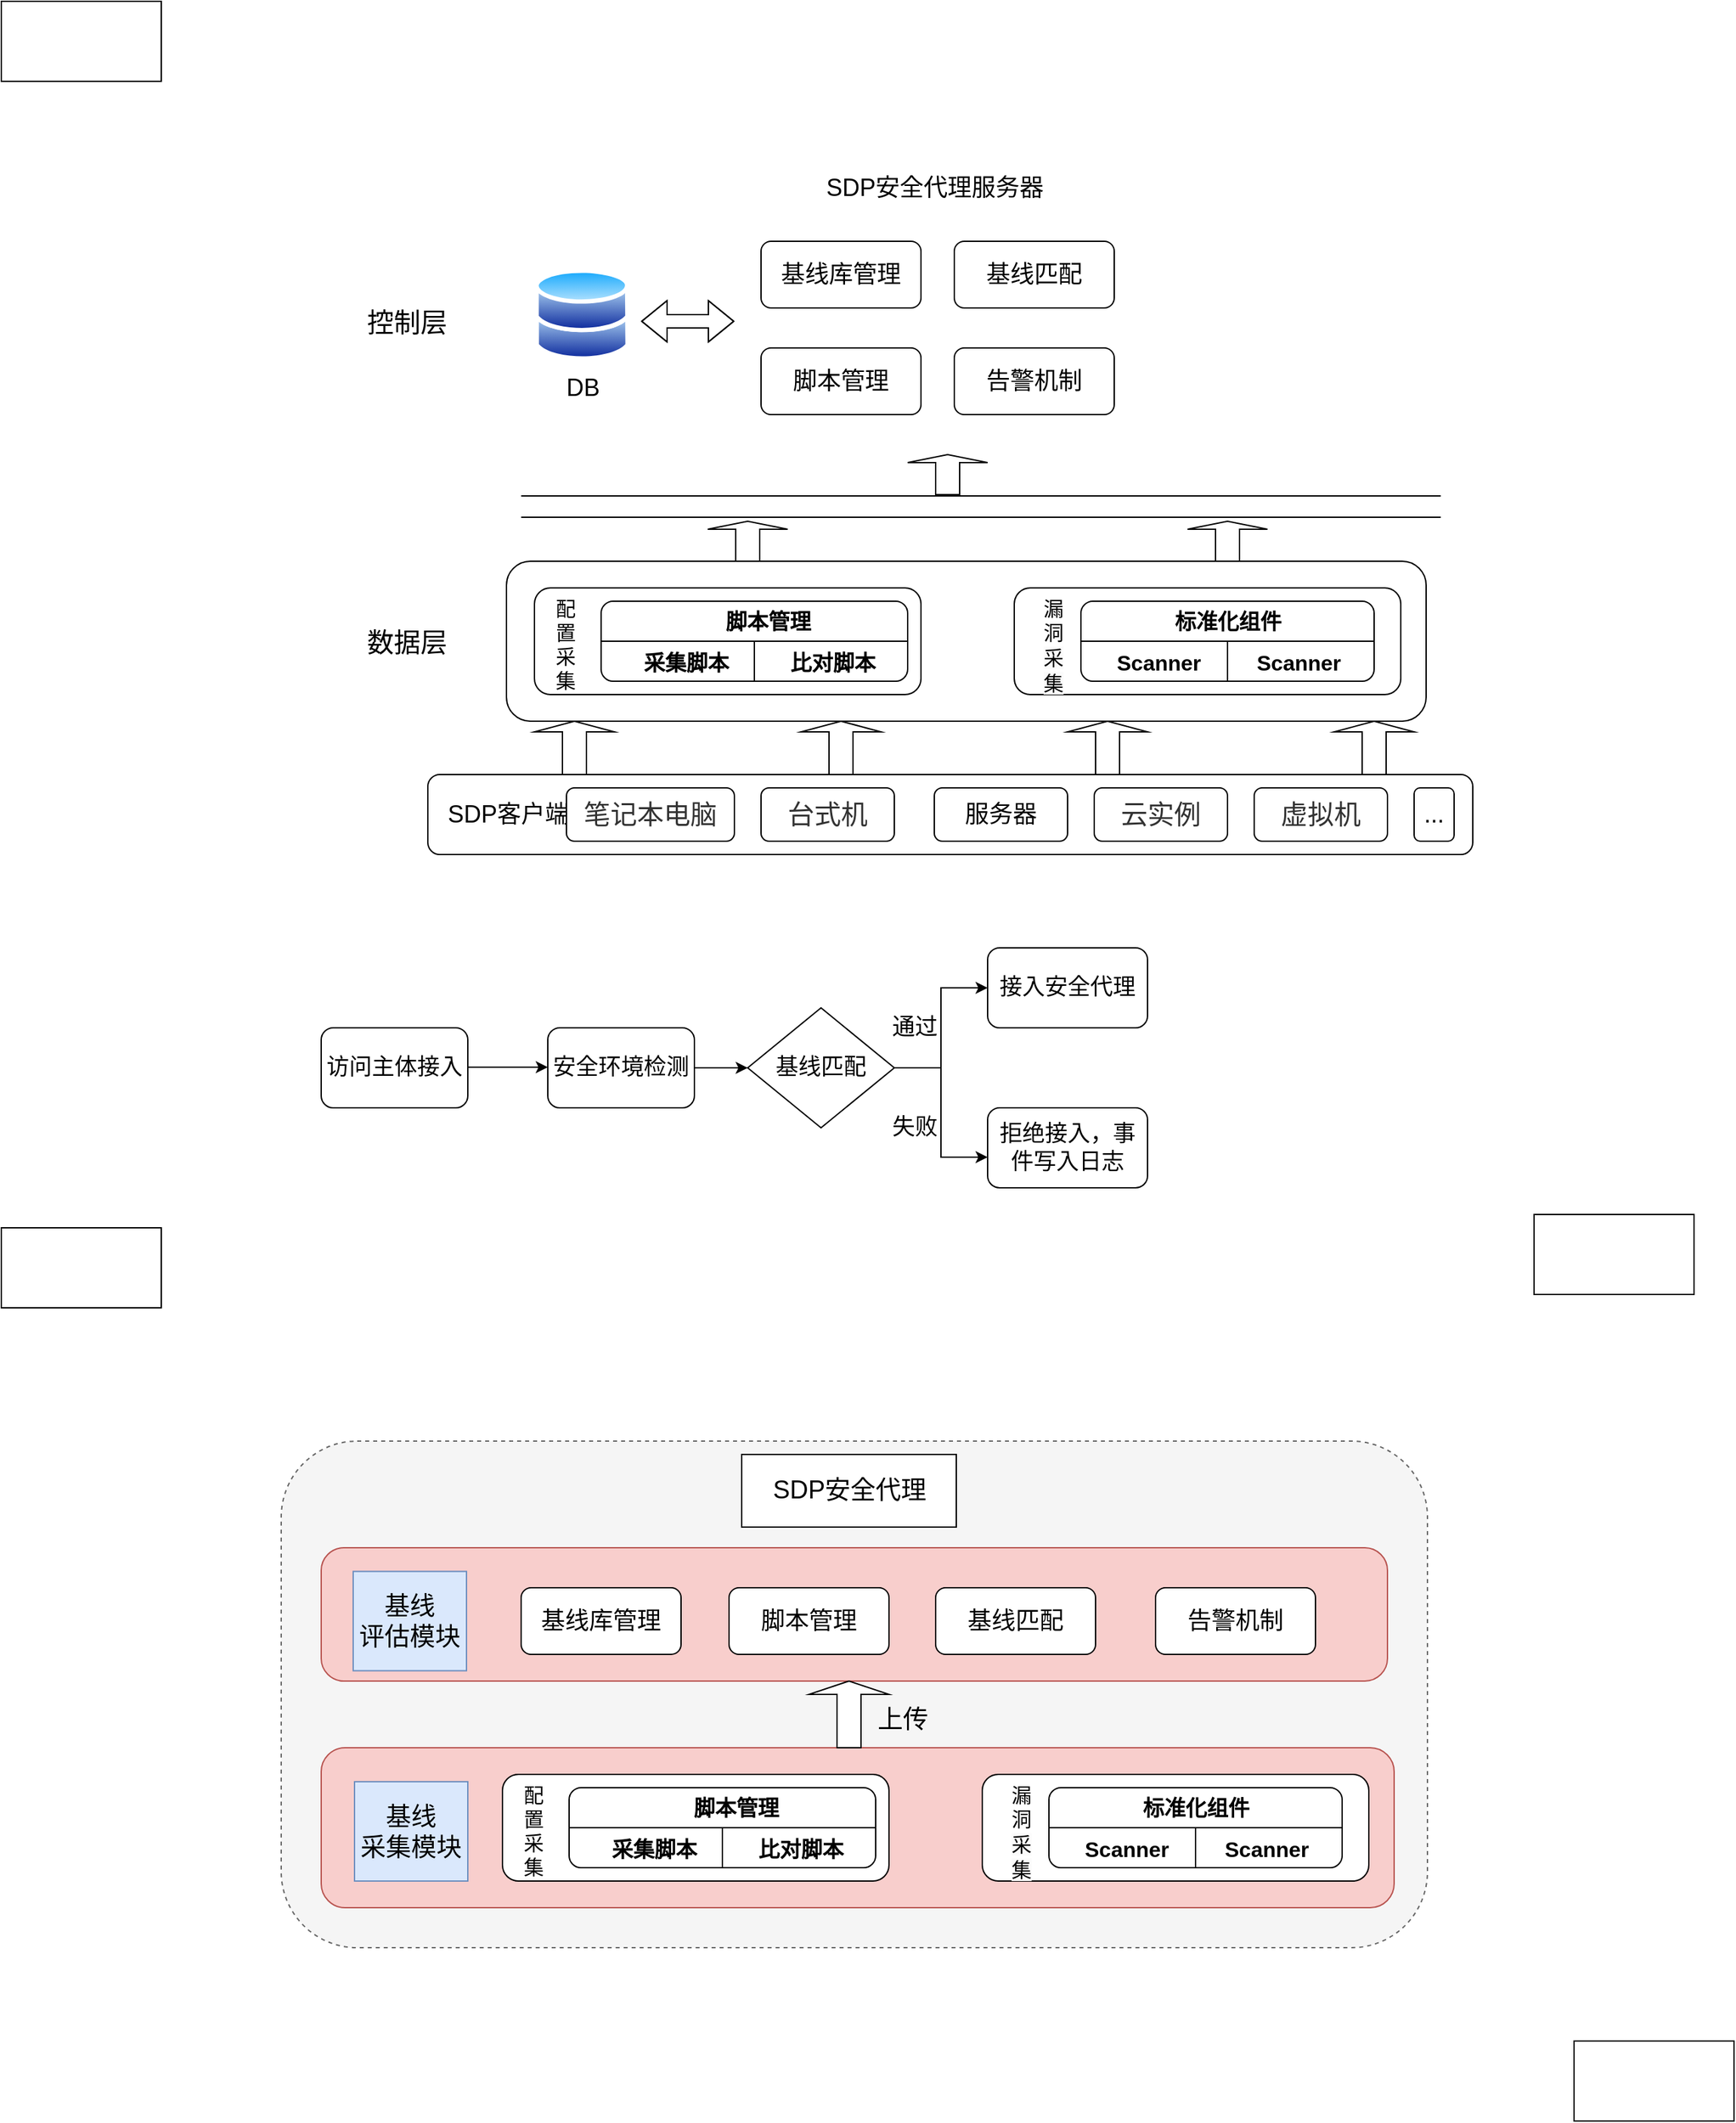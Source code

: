 <mxfile version="21.0.6" type="github">
  <diagram id="prtHgNgQTEPvFCAcTncT" name="Page-1">
    <mxGraphModel dx="2261" dy="1925" grid="1" gridSize="10" guides="1" tooltips="1" connect="1" arrows="1" fold="1" page="1" pageScale="1" pageWidth="827" pageHeight="1169" math="0" shadow="0">
      <root>
        <mxCell id="0" />
        <mxCell id="1" parent="0" />
        <mxCell id="3CwpjtWneb0Z3o3eGVo3-1" value="" style="rounded=1;whiteSpace=wrap;html=1;dashed=1;fillColor=#f5f5f5;fontColor=#333333;strokeColor=#666666;" vertex="1" parent="1">
          <mxGeometry x="-100" y="980" width="860" height="380" as="geometry" />
        </mxCell>
        <mxCell id="ku3lEbieTSQeBnIbeFAv-19" value="" style="rounded=1;whiteSpace=wrap;html=1;fontSize=20;fillColor=#f8cecc;strokeColor=#b85450;" parent="1" vertex="1">
          <mxGeometry x="-70" y="1210" width="805" height="120" as="geometry" />
        </mxCell>
        <mxCell id="IRRv_QjYVV9mL1Gj15er-1" value="" style="rounded=1;whiteSpace=wrap;html=1;" parent="1" vertex="1">
          <mxGeometry x="10" y="480" width="784" height="60" as="geometry" />
        </mxCell>
        <mxCell id="IRRv_QjYVV9mL1Gj15er-2" value="&lt;span style=&quot;font-size: 18px;&quot;&gt;SDP客户端&lt;/span&gt;" style="text;html=1;align=center;verticalAlign=middle;resizable=0;points=[];autosize=1;strokeColor=none;fillColor=none;" parent="1" vertex="1">
          <mxGeometry x="15" y="490" width="110" height="40" as="geometry" />
        </mxCell>
        <mxCell id="IRRv_QjYVV9mL1Gj15er-3" value="服务器" style="rounded=1;whiteSpace=wrap;html=1;fontSize=18;" parent="1" vertex="1">
          <mxGeometry x="390" y="490" width="100" height="40" as="geometry" />
        </mxCell>
        <mxCell id="IRRv_QjYVV9mL1Gj15er-4" value="&lt;span style=&quot;color: rgb(51, 51, 51); font-family: Arial, sans-serif; text-align: justify; background-color: rgb(255, 255, 255);&quot;&gt;&lt;font style=&quot;font-size: 20px;&quot;&gt;台式机&lt;/font&gt;&lt;/span&gt;" style="rounded=1;whiteSpace=wrap;html=1;fontSize=18;" parent="1" vertex="1">
          <mxGeometry x="260" y="490" width="100" height="40" as="geometry" />
        </mxCell>
        <mxCell id="IRRv_QjYVV9mL1Gj15er-5" value="&lt;span style=&quot;color: rgb(51, 51, 51); font-family: Arial, sans-serif; text-align: justify; background-color: rgb(255, 255, 255);&quot;&gt;&lt;font style=&quot;font-size: 20px;&quot;&gt;笔记本电脑&lt;/font&gt;&lt;/span&gt;" style="rounded=1;whiteSpace=wrap;html=1;fontSize=18;" parent="1" vertex="1">
          <mxGeometry x="114" y="490" width="126" height="40" as="geometry" />
        </mxCell>
        <mxCell id="IRRv_QjYVV9mL1Gj15er-6" value="&lt;span style=&quot;color: rgb(51, 51, 51); font-family: Arial, sans-serif; text-align: justify; background-color: rgb(255, 255, 255);&quot;&gt;&lt;font style=&quot;font-size: 20px;&quot;&gt;云实例&lt;/font&gt;&lt;/span&gt;" style="rounded=1;whiteSpace=wrap;html=1;fontSize=18;" parent="1" vertex="1">
          <mxGeometry x="510" y="490" width="100" height="40" as="geometry" />
        </mxCell>
        <mxCell id="IRRv_QjYVV9mL1Gj15er-8" value="&lt;span style=&quot;color: rgb(51, 51, 51); font-family: Arial, sans-serif; text-align: justify; background-color: rgb(255, 255, 255);&quot;&gt;&lt;font style=&quot;font-size: 20px;&quot;&gt;虚拟机&lt;/font&gt;&lt;/span&gt;" style="rounded=1;whiteSpace=wrap;html=1;fontSize=18;" parent="1" vertex="1">
          <mxGeometry x="630" y="490" width="100" height="40" as="geometry" />
        </mxCell>
        <mxCell id="IRRv_QjYVV9mL1Gj15er-10" value="..." style="rounded=1;whiteSpace=wrap;html=1;fontSize=18;" parent="1" vertex="1">
          <mxGeometry x="750" y="490" width="30" height="40" as="geometry" />
        </mxCell>
        <mxCell id="IRRv_QjYVV9mL1Gj15er-11" value="" style="shape=singleArrow;direction=north;whiteSpace=wrap;html=1;fontSize=20;" parent="1" vertex="1">
          <mxGeometry x="90" y="440" width="60" height="40" as="geometry" />
        </mxCell>
        <mxCell id="IRRv_QjYVV9mL1Gj15er-13" value="" style="shape=singleArrow;direction=north;whiteSpace=wrap;html=1;fontSize=20;" parent="1" vertex="1">
          <mxGeometry x="290" y="440" width="60" height="40" as="geometry" />
        </mxCell>
        <mxCell id="IRRv_QjYVV9mL1Gj15er-14" value="" style="shape=singleArrow;direction=north;whiteSpace=wrap;html=1;fontSize=20;" parent="1" vertex="1">
          <mxGeometry x="490" y="440" width="60" height="40" as="geometry" />
        </mxCell>
        <mxCell id="IRRv_QjYVV9mL1Gj15er-15" value="" style="shape=singleArrow;direction=north;whiteSpace=wrap;html=1;fontSize=20;" parent="1" vertex="1">
          <mxGeometry x="690" y="440" width="60" height="40" as="geometry" />
        </mxCell>
        <mxCell id="IRRv_QjYVV9mL1Gj15er-16" value="数据层" style="text;html=1;align=center;verticalAlign=middle;resizable=0;points=[];autosize=1;strokeColor=none;fillColor=none;fontSize=20;" parent="1" vertex="1">
          <mxGeometry x="-46" y="360" width="80" height="40" as="geometry" />
        </mxCell>
        <mxCell id="IRRv_QjYVV9mL1Gj15er-17" value="" style="rounded=1;whiteSpace=wrap;html=1;fontSize=20;" parent="1" vertex="1">
          <mxGeometry x="69" y="320" width="690" height="120" as="geometry" />
        </mxCell>
        <mxCell id="IRRv_QjYVV9mL1Gj15er-18" value="" style="rounded=1;whiteSpace=wrap;html=1;fontSize=20;" parent="1" vertex="1">
          <mxGeometry x="90" y="340" width="290" height="80" as="geometry" />
        </mxCell>
        <mxCell id="IRRv_QjYVV9mL1Gj15er-20" value="" style="rounded=1;whiteSpace=wrap;html=1;fontSize=20;" parent="1" vertex="1">
          <mxGeometry x="450" y="340" width="290" height="80" as="geometry" />
        </mxCell>
        <mxCell id="IRRv_QjYVV9mL1Gj15er-21" value="" style="rounded=1;whiteSpace=wrap;html=1;fontSize=20;" parent="1" vertex="1">
          <mxGeometry x="140" y="350" width="230" height="60" as="geometry" />
        </mxCell>
        <mxCell id="IRRv_QjYVV9mL1Gj15er-34" value="" style="endArrow=none;html=1;rounded=0;fontSize=20;" parent="1" source="IRRv_QjYVV9mL1Gj15er-21" edge="1">
          <mxGeometry width="50" height="50" relative="1" as="geometry">
            <mxPoint x="470" y="460" as="sourcePoint" />
            <mxPoint x="250" y="380" as="targetPoint" />
          </mxGeometry>
        </mxCell>
        <mxCell id="IRRv_QjYVV9mL1Gj15er-35" value="&lt;font style=&quot;font-size: 16px;&quot;&gt;&lt;b style=&quot;font-size: 16px;&quot;&gt;脚本管理&lt;/b&gt;&lt;/font&gt;" style="text;html=1;align=center;verticalAlign=middle;resizable=0;points=[];autosize=1;strokeColor=none;fillColor=none;fontSize=16;labelBackgroundColor=#ffffff;" parent="1" vertex="1">
          <mxGeometry x="220" y="350" width="90" height="30" as="geometry" />
        </mxCell>
        <mxCell id="IRRv_QjYVV9mL1Gj15er-36" value="&lt;b style=&quot;border-color: var(--border-color); color: rgb(0, 0, 0); font-family: Helvetica; font-size: 16px; font-style: normal; font-variant-ligatures: normal; font-variant-caps: normal; letter-spacing: normal; orphans: 2; text-align: center; text-indent: 0px; text-transform: none; widows: 2; word-spacing: 0px; -webkit-text-stroke-width: 0px; background-color: rgb(255, 255, 255); text-decoration-thickness: initial; text-decoration-style: initial; text-decoration-color: initial;&quot;&gt;采集脚本&lt;/b&gt;" style="text;whiteSpace=wrap;html=1;fontSize=16;" parent="1" vertex="1">
          <mxGeometry x="170" y="380" width="70" height="40" as="geometry" />
        </mxCell>
        <mxCell id="IRRv_QjYVV9mL1Gj15er-37" value="&lt;b style=&quot;border-color: var(--border-color); color: rgb(0, 0, 0); font-family: Helvetica; font-size: 16px; font-style: normal; font-variant-ligatures: normal; font-variant-caps: normal; letter-spacing: normal; orphans: 2; text-align: center; text-indent: 0px; text-transform: none; widows: 2; word-spacing: 0px; -webkit-text-stroke-width: 0px; background-color: rgb(255, 255, 255); text-decoration-thickness: initial; text-decoration-style: initial; text-decoration-color: initial;&quot;&gt;比对脚本&lt;/b&gt;" style="text;whiteSpace=wrap;html=1;fontSize=16;" parent="1" vertex="1">
          <mxGeometry x="280" y="380" width="80" height="40" as="geometry" />
        </mxCell>
        <mxCell id="IRRv_QjYVV9mL1Gj15er-39" value="" style="rounded=1;whiteSpace=wrap;html=1;fontSize=20;" parent="1" vertex="1">
          <mxGeometry x="500" y="350" width="220" height="60" as="geometry" />
        </mxCell>
        <mxCell id="IRRv_QjYVV9mL1Gj15er-40" value="&lt;div style=&quot;text-align: center; font-size: 15px;&quot;&gt;&lt;span style=&quot;background-color: initial;&quot;&gt;&lt;font style=&quot;font-size: 15px;&quot;&gt;漏洞&lt;/font&gt;&lt;/span&gt;&lt;/div&gt;&lt;span style=&quot;color: rgb(0, 0, 0); font-family: Helvetica; font-style: normal; font-variant-ligatures: normal; font-variant-caps: normal; font-weight: 400; letter-spacing: normal; orphans: 2; text-align: center; text-indent: 0px; text-transform: none; widows: 2; word-spacing: 0px; -webkit-text-stroke-width: 0px; background-color: rgb(251, 251, 251); text-decoration-thickness: initial; text-decoration-style: initial; text-decoration-color: initial; float: none; display: inline !important; font-size: 15px;&quot;&gt;&lt;font style=&quot;font-size: 15px;&quot;&gt;采集&lt;/font&gt;&lt;/span&gt;" style="text;whiteSpace=wrap;html=1;fontSize=16;" parent="1" vertex="1">
          <mxGeometry x="470" y="340" width="10" height="80" as="geometry" />
        </mxCell>
        <mxCell id="IRRv_QjYVV9mL1Gj15er-41" value="" style="endArrow=none;html=1;rounded=0;fontSize=16;exitX=1;exitY=0.5;exitDx=0;exitDy=0;entryX=0;entryY=0.5;entryDx=0;entryDy=0;" parent="1" source="IRRv_QjYVV9mL1Gj15er-39" target="IRRv_QjYVV9mL1Gj15er-39" edge="1">
          <mxGeometry width="50" height="50" relative="1" as="geometry">
            <mxPoint x="460" y="420" as="sourcePoint" />
            <mxPoint x="400" y="160" as="targetPoint" />
          </mxGeometry>
        </mxCell>
        <mxCell id="IRRv_QjYVV9mL1Gj15er-44" value="&lt;div style=&quot;text-align: center; font-size: 15px;&quot;&gt;配置采集&lt;/div&gt;" style="text;whiteSpace=wrap;html=1;fontSize=16;" parent="1" vertex="1">
          <mxGeometry x="104" y="340" width="10" height="80" as="geometry" />
        </mxCell>
        <mxCell id="IRRv_QjYVV9mL1Gj15er-48" value="" style="endArrow=none;html=1;rounded=0;fontSize=15;entryX=1;entryY=0.5;entryDx=0;entryDy=0;exitX=0;exitY=0.5;exitDx=0;exitDy=0;" parent="1" source="IRRv_QjYVV9mL1Gj15er-21" target="IRRv_QjYVV9mL1Gj15er-21" edge="1">
          <mxGeometry width="50" height="50" relative="1" as="geometry">
            <mxPoint x="230" y="290" as="sourcePoint" />
            <mxPoint x="380" y="260" as="targetPoint" />
          </mxGeometry>
        </mxCell>
        <mxCell id="IRRv_QjYVV9mL1Gj15er-49" value="" style="endArrow=none;html=1;rounded=0;fontSize=15;entryX=0.5;entryY=1;entryDx=0;entryDy=0;" parent="1" target="IRRv_QjYVV9mL1Gj15er-21" edge="1">
          <mxGeometry width="50" height="50" relative="1" as="geometry">
            <mxPoint x="255" y="380" as="sourcePoint" />
            <mxPoint x="360" y="250" as="targetPoint" />
          </mxGeometry>
        </mxCell>
        <mxCell id="IRRv_QjYVV9mL1Gj15er-51" value="" style="endArrow=none;html=1;rounded=0;fontSize=15;entryX=0.5;entryY=1;entryDx=0;entryDy=0;" parent="1" target="IRRv_QjYVV9mL1Gj15er-39" edge="1">
          <mxGeometry width="50" height="50" relative="1" as="geometry">
            <mxPoint x="610" y="380" as="sourcePoint" />
            <mxPoint x="490" y="230" as="targetPoint" />
          </mxGeometry>
        </mxCell>
        <mxCell id="IRRv_QjYVV9mL1Gj15er-52" value="&lt;font style=&quot;font-size: 16px;&quot;&gt;&lt;b style=&quot;font-size: 16px;&quot;&gt;标准化组件&lt;/b&gt;&lt;/font&gt;" style="text;html=1;align=center;verticalAlign=middle;resizable=0;points=[];autosize=1;strokeColor=none;fillColor=none;fontSize=16;labelBackgroundColor=#ffffff;" parent="1" vertex="1">
          <mxGeometry x="560" y="350" width="100" height="30" as="geometry" />
        </mxCell>
        <mxCell id="IRRv_QjYVV9mL1Gj15er-53" value="&lt;b style=&quot;border-color: var(--border-color); color: rgb(0, 0, 0); font-family: Helvetica; font-size: 16px; font-style: normal; font-variant-ligatures: normal; font-variant-caps: normal; letter-spacing: normal; orphans: 2; text-align: center; text-indent: 0px; text-transform: none; widows: 2; word-spacing: 0px; -webkit-text-stroke-width: 0px; background-color: rgb(255, 255, 255); text-decoration-thickness: initial; text-decoration-style: initial; text-decoration-color: initial;&quot;&gt;Scanner&lt;/b&gt;" style="text;whiteSpace=wrap;html=1;fontSize=16;" parent="1" vertex="1">
          <mxGeometry x="630" y="380" width="70" height="30" as="geometry" />
        </mxCell>
        <mxCell id="IRRv_QjYVV9mL1Gj15er-54" value="&lt;b style=&quot;border-color: var(--border-color); color: rgb(0, 0, 0); font-family: Helvetica; font-size: 16px; font-style: normal; font-variant-ligatures: normal; font-variant-caps: normal; letter-spacing: normal; orphans: 2; text-align: center; text-indent: 0px; text-transform: none; widows: 2; word-spacing: 0px; -webkit-text-stroke-width: 0px; background-color: rgb(255, 255, 255); text-decoration-thickness: initial; text-decoration-style: initial; text-decoration-color: initial;&quot;&gt;Scanner&lt;/b&gt;" style="text;whiteSpace=wrap;html=1;fontSize=16;" parent="1" vertex="1">
          <mxGeometry x="525" y="380" width="70" height="30" as="geometry" />
        </mxCell>
        <mxCell id="IRRv_QjYVV9mL1Gj15er-60" value="" style="shape=link;html=1;rounded=0;fontSize=15;width=16;" parent="1" edge="1">
          <mxGeometry width="100" relative="1" as="geometry">
            <mxPoint x="80" y="279" as="sourcePoint" />
            <mxPoint x="770" y="279" as="targetPoint" />
            <Array as="points">
              <mxPoint x="430" y="279" />
            </Array>
          </mxGeometry>
        </mxCell>
        <mxCell id="IRRv_QjYVV9mL1Gj15er-61" value="" style="shape=singleArrow;direction=north;whiteSpace=wrap;html=1;fontSize=20;" parent="1" vertex="1">
          <mxGeometry x="220" y="290" width="60" height="30" as="geometry" />
        </mxCell>
        <mxCell id="IRRv_QjYVV9mL1Gj15er-62" value="" style="shape=singleArrow;direction=north;whiteSpace=wrap;html=1;fontSize=20;" parent="1" vertex="1">
          <mxGeometry x="580" y="290" width="60" height="30" as="geometry" />
        </mxCell>
        <mxCell id="IRRv_QjYVV9mL1Gj15er-63" value="" style="shape=singleArrow;direction=north;whiteSpace=wrap;html=1;fontSize=20;" parent="1" vertex="1">
          <mxGeometry x="370" y="240" width="60" height="30" as="geometry" />
        </mxCell>
        <mxCell id="IRRv_QjYVV9mL1Gj15er-69" value="" style="rounded=1;whiteSpace=wrap;html=1;labelBackgroundColor=#ffffff;fontSize=15;arcSize=17;fillColor=#f8cecc;strokeColor=#b85450;" parent="1" vertex="1">
          <mxGeometry x="-70" y="1060" width="800" height="100" as="geometry" />
        </mxCell>
        <mxCell id="IRRv_QjYVV9mL1Gj15er-71" value="&lt;font style=&quot;font-size: 18px;&quot;&gt;DB&lt;/font&gt;" style="text;html=1;align=center;verticalAlign=middle;resizable=0;points=[];autosize=1;strokeColor=none;fillColor=none;fontSize=15;labelBackgroundColor=#ffffff;" parent="1" vertex="1">
          <mxGeometry x="100.72" y="170" width="50" height="40" as="geometry" />
        </mxCell>
        <mxCell id="IRRv_QjYVV9mL1Gj15er-74" value="" style="aspect=fixed;perimeter=ellipsePerimeter;html=1;align=center;shadow=0;dashed=0;spacingTop=3;image;image=img/lib/active_directory/databases.svg;labelBackgroundColor=#ffffff;fontSize=15;" parent="1" vertex="1">
          <mxGeometry x="90" y="100" width="71.43" height="70" as="geometry" />
        </mxCell>
        <mxCell id="IRRv_QjYVV9mL1Gj15er-75" value="&lt;span&gt;SDP安全代理服务器&lt;/span&gt;" style="text;html=1;align=center;verticalAlign=middle;resizable=0;points=[];autosize=1;strokeColor=none;fillColor=none;fontSize=18;" parent="1" vertex="1">
          <mxGeometry x="295" y="20" width="190" height="40" as="geometry" />
        </mxCell>
        <mxCell id="IRRv_QjYVV9mL1Gj15er-76" value="" style="shape=flexArrow;endArrow=classic;startArrow=classic;html=1;rounded=0;fontSize=15;" parent="1" edge="1">
          <mxGeometry width="100" height="100" relative="1" as="geometry">
            <mxPoint x="170" y="140" as="sourcePoint" />
            <mxPoint x="240" y="140" as="targetPoint" />
            <Array as="points">
              <mxPoint x="200" y="140" />
            </Array>
          </mxGeometry>
        </mxCell>
        <mxCell id="IRRv_QjYVV9mL1Gj15er-77" value="基线库管理" style="rounded=1;whiteSpace=wrap;html=1;labelBackgroundColor=#ffffff;fontSize=18;" parent="1" vertex="1">
          <mxGeometry x="260" y="80" width="120" height="50" as="geometry" />
        </mxCell>
        <mxCell id="IRRv_QjYVV9mL1Gj15er-78" value="基线匹配" style="rounded=1;whiteSpace=wrap;html=1;labelBackgroundColor=#ffffff;fontSize=18;" parent="1" vertex="1">
          <mxGeometry x="405" y="80" width="120" height="50" as="geometry" />
        </mxCell>
        <mxCell id="IRRv_QjYVV9mL1Gj15er-79" value="脚本管理" style="rounded=1;whiteSpace=wrap;html=1;labelBackgroundColor=#ffffff;fontSize=18;" parent="1" vertex="1">
          <mxGeometry x="260" y="160" width="120" height="50" as="geometry" />
        </mxCell>
        <mxCell id="IRRv_QjYVV9mL1Gj15er-80" value="告警机制" style="rounded=1;whiteSpace=wrap;html=1;labelBackgroundColor=#ffffff;fontSize=18;" parent="1" vertex="1">
          <mxGeometry x="405" y="160" width="120" height="50" as="geometry" />
        </mxCell>
        <mxCell id="6lv0VeSdasBS07ZKoq6K-3" value="控制层" style="text;html=1;align=center;verticalAlign=middle;resizable=0;points=[];autosize=1;strokeColor=none;fillColor=none;fontSize=20;" parent="1" vertex="1">
          <mxGeometry x="-46" y="120" width="80" height="40" as="geometry" />
        </mxCell>
        <mxCell id="6lv0VeSdasBS07ZKoq6K-7" style="edgeStyle=orthogonalEdgeStyle;rounded=0;orthogonalLoop=1;jettySize=auto;html=1;entryX=0;entryY=0.5;entryDx=0;entryDy=0;" parent="1" source="6lv0VeSdasBS07ZKoq6K-4" target="6lv0VeSdasBS07ZKoq6K-6" edge="1">
          <mxGeometry relative="1" as="geometry" />
        </mxCell>
        <mxCell id="6lv0VeSdasBS07ZKoq6K-4" value="&lt;font style=&quot;font-size: 17px;&quot;&gt;安全环境检测&lt;/font&gt;" style="rounded=1;whiteSpace=wrap;html=1;" parent="1" vertex="1">
          <mxGeometry x="100" y="670" width="110" height="60" as="geometry" />
        </mxCell>
        <mxCell id="6lv0VeSdasBS07ZKoq6K-14" style="edgeStyle=orthogonalEdgeStyle;rounded=0;orthogonalLoop=1;jettySize=auto;html=1;entryX=0;entryY=0.5;entryDx=0;entryDy=0;fontSize=17;" parent="1" source="6lv0VeSdasBS07ZKoq6K-6" target="6lv0VeSdasBS07ZKoq6K-12" edge="1">
          <mxGeometry relative="1" as="geometry" />
        </mxCell>
        <mxCell id="6lv0VeSdasBS07ZKoq6K-15" style="edgeStyle=orthogonalEdgeStyle;rounded=0;orthogonalLoop=1;jettySize=auto;html=1;entryX=0;entryY=0.617;entryDx=0;entryDy=0;entryPerimeter=0;fontSize=17;" parent="1" source="6lv0VeSdasBS07ZKoq6K-6" target="6lv0VeSdasBS07ZKoq6K-13" edge="1">
          <mxGeometry relative="1" as="geometry" />
        </mxCell>
        <mxCell id="6lv0VeSdasBS07ZKoq6K-6" value="&lt;font style=&quot;font-size: 17px;&quot;&gt;基线匹配&lt;/font&gt;" style="rhombus;whiteSpace=wrap;html=1;" parent="1" vertex="1">
          <mxGeometry x="250" y="655" width="110" height="90" as="geometry" />
        </mxCell>
        <mxCell id="6lv0VeSdasBS07ZKoq6K-9" value="" style="endArrow=classic;html=1;rounded=0;" parent="1" edge="1">
          <mxGeometry width="50" height="50" relative="1" as="geometry">
            <mxPoint x="10" y="699.5" as="sourcePoint" />
            <mxPoint x="100" y="699.5" as="targetPoint" />
          </mxGeometry>
        </mxCell>
        <mxCell id="6lv0VeSdasBS07ZKoq6K-10" value="&lt;span style=&quot;font-size: 17px;&quot;&gt;通过&lt;/span&gt;" style="text;html=1;align=center;verticalAlign=middle;resizable=0;points=[];autosize=1;strokeColor=none;fillColor=none;" parent="1" vertex="1">
          <mxGeometry x="345" y="655" width="60" height="30" as="geometry" />
        </mxCell>
        <mxCell id="6lv0VeSdasBS07ZKoq6K-11" value="&lt;span style=&quot;&quot;&gt;访问主体接入&lt;/span&gt;" style="rounded=1;whiteSpace=wrap;html=1;fontSize=17;" parent="1" vertex="1">
          <mxGeometry x="-70" y="670" width="110" height="60" as="geometry" />
        </mxCell>
        <mxCell id="6lv0VeSdasBS07ZKoq6K-12" value="接入安全代理" style="rounded=1;whiteSpace=wrap;html=1;fontSize=17;" parent="1" vertex="1">
          <mxGeometry x="430" y="610" width="120" height="60" as="geometry" />
        </mxCell>
        <mxCell id="6lv0VeSdasBS07ZKoq6K-13" value="拒绝接入，事件写入日志" style="rounded=1;whiteSpace=wrap;html=1;fontSize=17;" parent="1" vertex="1">
          <mxGeometry x="430" y="730" width="120" height="60" as="geometry" />
        </mxCell>
        <mxCell id="6lv0VeSdasBS07ZKoq6K-16" value="&lt;span style=&quot;font-size: 17px;&quot;&gt;失败&lt;/span&gt;" style="text;html=1;align=center;verticalAlign=middle;resizable=0;points=[];autosize=1;strokeColor=none;fillColor=none;" parent="1" vertex="1">
          <mxGeometry x="345" y="730" width="60" height="30" as="geometry" />
        </mxCell>
        <mxCell id="ku3lEbieTSQeBnIbeFAv-3" value="" style="rounded=0;whiteSpace=wrap;html=1;" parent="1" vertex="1">
          <mxGeometry x="-310" y="-100" width="120" height="60" as="geometry" />
        </mxCell>
        <mxCell id="ku3lEbieTSQeBnIbeFAv-4" value="" style="rounded=0;whiteSpace=wrap;html=1;" parent="1" vertex="1">
          <mxGeometry x="840" y="810" width="120" height="60" as="geometry" />
        </mxCell>
        <mxCell id="ku3lEbieTSQeBnIbeFAv-20" value="" style="rounded=1;whiteSpace=wrap;html=1;fontSize=20;" parent="1" vertex="1">
          <mxGeometry x="66" y="1230" width="290" height="80" as="geometry" />
        </mxCell>
        <mxCell id="ku3lEbieTSQeBnIbeFAv-21" value="" style="rounded=1;whiteSpace=wrap;html=1;fontSize=20;" parent="1" vertex="1">
          <mxGeometry x="426" y="1230" width="290" height="80" as="geometry" />
        </mxCell>
        <mxCell id="ku3lEbieTSQeBnIbeFAv-22" value="" style="rounded=1;whiteSpace=wrap;html=1;fontSize=20;" parent="1" vertex="1">
          <mxGeometry x="116" y="1240" width="230" height="60" as="geometry" />
        </mxCell>
        <mxCell id="ku3lEbieTSQeBnIbeFAv-23" value="" style="endArrow=none;html=1;rounded=0;fontSize=20;" parent="1" source="ku3lEbieTSQeBnIbeFAv-22" edge="1">
          <mxGeometry width="50" height="50" relative="1" as="geometry">
            <mxPoint x="446" y="1350" as="sourcePoint" />
            <mxPoint x="226" y="1270" as="targetPoint" />
          </mxGeometry>
        </mxCell>
        <mxCell id="ku3lEbieTSQeBnIbeFAv-24" value="&lt;font style=&quot;font-size: 16px;&quot;&gt;&lt;b style=&quot;font-size: 16px;&quot;&gt;脚本管理&lt;/b&gt;&lt;/font&gt;" style="text;html=1;align=center;verticalAlign=middle;resizable=0;points=[];autosize=1;strokeColor=none;fillColor=none;fontSize=16;labelBackgroundColor=#ffffff;" parent="1" vertex="1">
          <mxGeometry x="196" y="1240" width="90" height="30" as="geometry" />
        </mxCell>
        <mxCell id="ku3lEbieTSQeBnIbeFAv-25" value="&lt;b style=&quot;border-color: var(--border-color); color: rgb(0, 0, 0); font-family: Helvetica; font-size: 16px; font-style: normal; font-variant-ligatures: normal; font-variant-caps: normal; letter-spacing: normal; orphans: 2; text-align: center; text-indent: 0px; text-transform: none; widows: 2; word-spacing: 0px; -webkit-text-stroke-width: 0px; background-color: rgb(255, 255, 255); text-decoration-thickness: initial; text-decoration-style: initial; text-decoration-color: initial;&quot;&gt;采集脚本&lt;/b&gt;" style="text;whiteSpace=wrap;html=1;fontSize=16;" parent="1" vertex="1">
          <mxGeometry x="146" y="1270" width="70" height="40" as="geometry" />
        </mxCell>
        <mxCell id="ku3lEbieTSQeBnIbeFAv-26" value="&lt;b style=&quot;border-color: var(--border-color); color: rgb(0, 0, 0); font-family: Helvetica; font-size: 16px; font-style: normal; font-variant-ligatures: normal; font-variant-caps: normal; letter-spacing: normal; orphans: 2; text-align: center; text-indent: 0px; text-transform: none; widows: 2; word-spacing: 0px; -webkit-text-stroke-width: 0px; background-color: rgb(255, 255, 255); text-decoration-thickness: initial; text-decoration-style: initial; text-decoration-color: initial;&quot;&gt;比对脚本&lt;/b&gt;" style="text;whiteSpace=wrap;html=1;fontSize=16;" parent="1" vertex="1">
          <mxGeometry x="256" y="1270" width="80" height="40" as="geometry" />
        </mxCell>
        <mxCell id="ku3lEbieTSQeBnIbeFAv-27" value="" style="rounded=1;whiteSpace=wrap;html=1;fontSize=20;" parent="1" vertex="1">
          <mxGeometry x="476" y="1240" width="220" height="60" as="geometry" />
        </mxCell>
        <mxCell id="ku3lEbieTSQeBnIbeFAv-28" value="&lt;div style=&quot;text-align: center; font-size: 15px;&quot;&gt;&lt;span style=&quot;background-color: initial;&quot;&gt;&lt;font style=&quot;font-size: 15px;&quot;&gt;漏洞&lt;/font&gt;&lt;/span&gt;&lt;/div&gt;&lt;span style=&quot;color: rgb(0, 0, 0); font-family: Helvetica; font-style: normal; font-variant-ligatures: normal; font-variant-caps: normal; font-weight: 400; letter-spacing: normal; orphans: 2; text-align: center; text-indent: 0px; text-transform: none; widows: 2; word-spacing: 0px; -webkit-text-stroke-width: 0px; background-color: rgb(251, 251, 251); text-decoration-thickness: initial; text-decoration-style: initial; text-decoration-color: initial; float: none; display: inline !important; font-size: 15px;&quot;&gt;&lt;font style=&quot;font-size: 15px;&quot;&gt;采集&lt;/font&gt;&lt;/span&gt;" style="text;whiteSpace=wrap;html=1;fontSize=16;" parent="1" vertex="1">
          <mxGeometry x="446" y="1230" width="10" height="80" as="geometry" />
        </mxCell>
        <mxCell id="ku3lEbieTSQeBnIbeFAv-29" value="" style="endArrow=none;html=1;rounded=0;fontSize=16;exitX=1;exitY=0.5;exitDx=0;exitDy=0;entryX=0;entryY=0.5;entryDx=0;entryDy=0;" parent="1" source="ku3lEbieTSQeBnIbeFAv-27" target="ku3lEbieTSQeBnIbeFAv-27" edge="1">
          <mxGeometry width="50" height="50" relative="1" as="geometry">
            <mxPoint x="436" y="1310" as="sourcePoint" />
            <mxPoint x="376" y="1050" as="targetPoint" />
          </mxGeometry>
        </mxCell>
        <mxCell id="ku3lEbieTSQeBnIbeFAv-30" value="&lt;div style=&quot;text-align: center; font-size: 15px;&quot;&gt;配置采集&lt;/div&gt;" style="text;whiteSpace=wrap;html=1;fontSize=16;" parent="1" vertex="1">
          <mxGeometry x="80" y="1230" width="10" height="80" as="geometry" />
        </mxCell>
        <mxCell id="ku3lEbieTSQeBnIbeFAv-31" value="" style="endArrow=none;html=1;rounded=0;fontSize=15;entryX=1;entryY=0.5;entryDx=0;entryDy=0;exitX=0;exitY=0.5;exitDx=0;exitDy=0;" parent="1" source="ku3lEbieTSQeBnIbeFAv-22" target="ku3lEbieTSQeBnIbeFAv-22" edge="1">
          <mxGeometry width="50" height="50" relative="1" as="geometry">
            <mxPoint x="206" y="1180" as="sourcePoint" />
            <mxPoint x="356" y="1150" as="targetPoint" />
          </mxGeometry>
        </mxCell>
        <mxCell id="ku3lEbieTSQeBnIbeFAv-32" value="" style="endArrow=none;html=1;rounded=0;fontSize=15;entryX=0.5;entryY=1;entryDx=0;entryDy=0;" parent="1" target="ku3lEbieTSQeBnIbeFAv-22" edge="1">
          <mxGeometry width="50" height="50" relative="1" as="geometry">
            <mxPoint x="231" y="1270" as="sourcePoint" />
            <mxPoint x="336" y="1140" as="targetPoint" />
          </mxGeometry>
        </mxCell>
        <mxCell id="ku3lEbieTSQeBnIbeFAv-33" value="" style="endArrow=none;html=1;rounded=0;fontSize=15;entryX=0.5;entryY=1;entryDx=0;entryDy=0;" parent="1" target="ku3lEbieTSQeBnIbeFAv-27" edge="1">
          <mxGeometry width="50" height="50" relative="1" as="geometry">
            <mxPoint x="586" y="1270" as="sourcePoint" />
            <mxPoint x="466" y="1120" as="targetPoint" />
          </mxGeometry>
        </mxCell>
        <mxCell id="ku3lEbieTSQeBnIbeFAv-34" value="&lt;font style=&quot;font-size: 16px;&quot;&gt;&lt;b style=&quot;font-size: 16px;&quot;&gt;标准化组件&lt;/b&gt;&lt;/font&gt;" style="text;html=1;align=center;verticalAlign=middle;resizable=0;points=[];autosize=1;strokeColor=none;fillColor=none;fontSize=16;labelBackgroundColor=#ffffff;" parent="1" vertex="1">
          <mxGeometry x="536" y="1240" width="100" height="30" as="geometry" />
        </mxCell>
        <mxCell id="ku3lEbieTSQeBnIbeFAv-35" value="&lt;b style=&quot;border-color: var(--border-color); color: rgb(0, 0, 0); font-family: Helvetica; font-size: 16px; font-style: normal; font-variant-ligatures: normal; font-variant-caps: normal; letter-spacing: normal; orphans: 2; text-align: center; text-indent: 0px; text-transform: none; widows: 2; word-spacing: 0px; -webkit-text-stroke-width: 0px; background-color: rgb(255, 255, 255); text-decoration-thickness: initial; text-decoration-style: initial; text-decoration-color: initial;&quot;&gt;Scanner&lt;/b&gt;" style="text;whiteSpace=wrap;html=1;fontSize=16;" parent="1" vertex="1">
          <mxGeometry x="606" y="1270" width="70" height="30" as="geometry" />
        </mxCell>
        <mxCell id="ku3lEbieTSQeBnIbeFAv-36" value="&lt;b style=&quot;border-color: var(--border-color); color: rgb(0, 0, 0); font-family: Helvetica; font-size: 16px; font-style: normal; font-variant-ligatures: normal; font-variant-caps: normal; letter-spacing: normal; orphans: 2; text-align: center; text-indent: 0px; text-transform: none; widows: 2; word-spacing: 0px; -webkit-text-stroke-width: 0px; background-color: rgb(255, 255, 255); text-decoration-thickness: initial; text-decoration-style: initial; text-decoration-color: initial;&quot;&gt;Scanner&lt;/b&gt;" style="text;whiteSpace=wrap;html=1;fontSize=16;" parent="1" vertex="1">
          <mxGeometry x="501" y="1270" width="70" height="30" as="geometry" />
        </mxCell>
        <mxCell id="ku3lEbieTSQeBnIbeFAv-38" value="" style="shape=singleArrow;direction=north;whiteSpace=wrap;html=1;fontSize=20;" parent="1" vertex="1">
          <mxGeometry x="296" y="1160" width="60" height="50" as="geometry" />
        </mxCell>
        <mxCell id="ku3lEbieTSQeBnIbeFAv-45" value="基线库管理" style="rounded=1;whiteSpace=wrap;html=1;labelBackgroundColor=#ffffff;fontSize=18;" parent="1" vertex="1">
          <mxGeometry x="80" y="1090" width="120" height="50" as="geometry" />
        </mxCell>
        <mxCell id="ku3lEbieTSQeBnIbeFAv-46" value="基线匹配" style="rounded=1;whiteSpace=wrap;html=1;labelBackgroundColor=#ffffff;fontSize=18;" parent="1" vertex="1">
          <mxGeometry x="391" y="1090" width="120" height="50" as="geometry" />
        </mxCell>
        <mxCell id="ku3lEbieTSQeBnIbeFAv-47" value="脚本管理" style="rounded=1;whiteSpace=wrap;html=1;labelBackgroundColor=#ffffff;fontSize=18;" parent="1" vertex="1">
          <mxGeometry x="236" y="1090" width="120" height="50" as="geometry" />
        </mxCell>
        <mxCell id="ku3lEbieTSQeBnIbeFAv-48" value="告警机制" style="rounded=1;whiteSpace=wrap;html=1;labelBackgroundColor=#ffffff;fontSize=18;" parent="1" vertex="1">
          <mxGeometry x="556" y="1090" width="120" height="50" as="geometry" />
        </mxCell>
        <mxCell id="ku3lEbieTSQeBnIbeFAv-51" value="&lt;font style=&quot;font-size: 19px;&quot;&gt;基线&lt;br&gt;采集模块&lt;/font&gt;" style="rounded=0;whiteSpace=wrap;html=1;fillColor=#dae8fc;strokeColor=#6c8ebf;" parent="1" vertex="1">
          <mxGeometry x="-45" y="1235.5" width="85" height="74.5" as="geometry" />
        </mxCell>
        <mxCell id="ku3lEbieTSQeBnIbeFAv-55" value="上传" style="text;html=1;align=center;verticalAlign=middle;resizable=0;points=[];autosize=1;strokeColor=none;fillColor=none;fontSize=19;" parent="1" vertex="1">
          <mxGeometry x="336" y="1169" width="60" height="40" as="geometry" />
        </mxCell>
        <mxCell id="ku3lEbieTSQeBnIbeFAv-57" value="" style="rounded=0;whiteSpace=wrap;html=1;fontSize=19;" parent="1" vertex="1">
          <mxGeometry x="-310" y="820" width="120" height="60" as="geometry" />
        </mxCell>
        <mxCell id="ku3lEbieTSQeBnIbeFAv-58" value="" style="rounded=0;whiteSpace=wrap;html=1;fontSize=19;" parent="1" vertex="1">
          <mxGeometry x="870" y="1430" width="120" height="60" as="geometry" />
        </mxCell>
        <mxCell id="3CwpjtWneb0Z3o3eGVo3-2" value="&lt;font style=&quot;font-size: 19px;&quot;&gt;基线&lt;br&gt;评估模块&lt;/font&gt;" style="rounded=0;whiteSpace=wrap;html=1;fillColor=#dae8fc;strokeColor=#6c8ebf;" vertex="1" parent="1">
          <mxGeometry x="-46" y="1077.75" width="85" height="74.5" as="geometry" />
        </mxCell>
        <mxCell id="3CwpjtWneb0Z3o3eGVo3-4" value="&lt;span style=&quot;font-size: 19px;&quot;&gt;SDP安全代理&lt;/span&gt;" style="rounded=0;whiteSpace=wrap;html=1;" vertex="1" parent="1">
          <mxGeometry x="245.5" y="990" width="161" height="54.5" as="geometry" />
        </mxCell>
      </root>
    </mxGraphModel>
  </diagram>
</mxfile>
